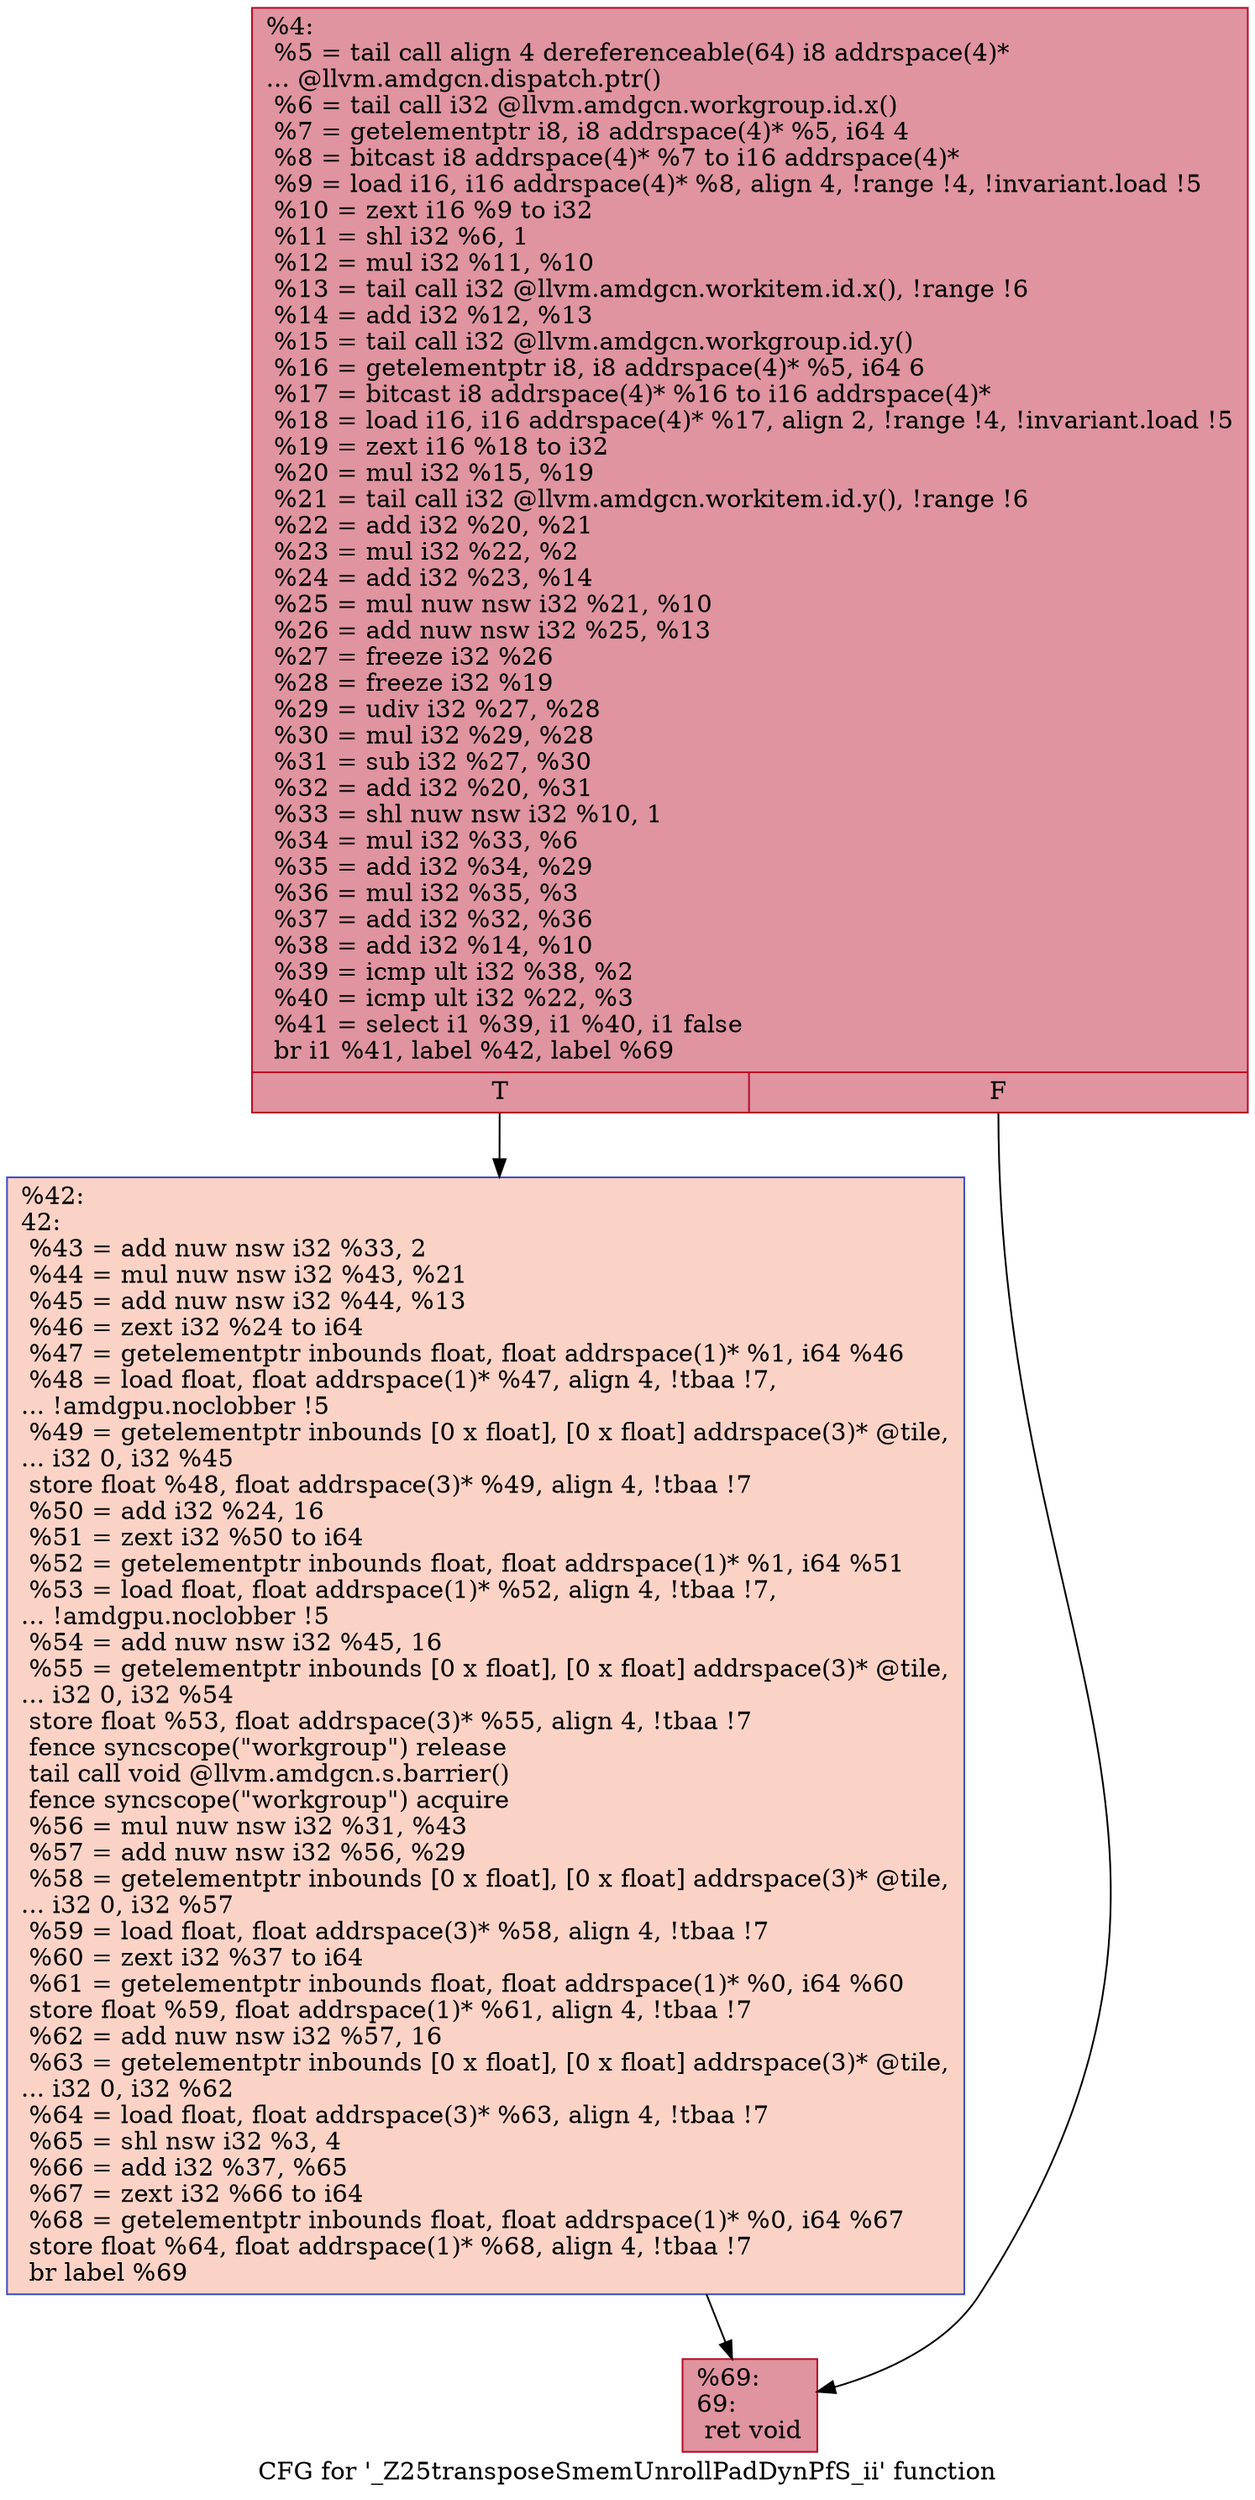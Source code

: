 digraph "CFG for '_Z25transposeSmemUnrollPadDynPfS_ii' function" {
	label="CFG for '_Z25transposeSmemUnrollPadDynPfS_ii' function";

	Node0x52fa1d0 [shape=record,color="#b70d28ff", style=filled, fillcolor="#b70d2870",label="{%4:\l  %5 = tail call align 4 dereferenceable(64) i8 addrspace(4)*\l... @llvm.amdgcn.dispatch.ptr()\l  %6 = tail call i32 @llvm.amdgcn.workgroup.id.x()\l  %7 = getelementptr i8, i8 addrspace(4)* %5, i64 4\l  %8 = bitcast i8 addrspace(4)* %7 to i16 addrspace(4)*\l  %9 = load i16, i16 addrspace(4)* %8, align 4, !range !4, !invariant.load !5\l  %10 = zext i16 %9 to i32\l  %11 = shl i32 %6, 1\l  %12 = mul i32 %11, %10\l  %13 = tail call i32 @llvm.amdgcn.workitem.id.x(), !range !6\l  %14 = add i32 %12, %13\l  %15 = tail call i32 @llvm.amdgcn.workgroup.id.y()\l  %16 = getelementptr i8, i8 addrspace(4)* %5, i64 6\l  %17 = bitcast i8 addrspace(4)* %16 to i16 addrspace(4)*\l  %18 = load i16, i16 addrspace(4)* %17, align 2, !range !4, !invariant.load !5\l  %19 = zext i16 %18 to i32\l  %20 = mul i32 %15, %19\l  %21 = tail call i32 @llvm.amdgcn.workitem.id.y(), !range !6\l  %22 = add i32 %20, %21\l  %23 = mul i32 %22, %2\l  %24 = add i32 %23, %14\l  %25 = mul nuw nsw i32 %21, %10\l  %26 = add nuw nsw i32 %25, %13\l  %27 = freeze i32 %26\l  %28 = freeze i32 %19\l  %29 = udiv i32 %27, %28\l  %30 = mul i32 %29, %28\l  %31 = sub i32 %27, %30\l  %32 = add i32 %20, %31\l  %33 = shl nuw nsw i32 %10, 1\l  %34 = mul i32 %33, %6\l  %35 = add i32 %34, %29\l  %36 = mul i32 %35, %3\l  %37 = add i32 %32, %36\l  %38 = add i32 %14, %10\l  %39 = icmp ult i32 %38, %2\l  %40 = icmp ult i32 %22, %3\l  %41 = select i1 %39, i1 %40, i1 false\l  br i1 %41, label %42, label %69\l|{<s0>T|<s1>F}}"];
	Node0x52fa1d0:s0 -> Node0x52fc490;
	Node0x52fa1d0:s1 -> Node0x52fe7e0;
	Node0x52fc490 [shape=record,color="#3d50c3ff", style=filled, fillcolor="#f59c7d70",label="{%42:\l42:                                               \l  %43 = add nuw nsw i32 %33, 2\l  %44 = mul nuw nsw i32 %43, %21\l  %45 = add nuw nsw i32 %44, %13\l  %46 = zext i32 %24 to i64\l  %47 = getelementptr inbounds float, float addrspace(1)* %1, i64 %46\l  %48 = load float, float addrspace(1)* %47, align 4, !tbaa !7,\l... !amdgpu.noclobber !5\l  %49 = getelementptr inbounds [0 x float], [0 x float] addrspace(3)* @tile,\l... i32 0, i32 %45\l  store float %48, float addrspace(3)* %49, align 4, !tbaa !7\l  %50 = add i32 %24, 16\l  %51 = zext i32 %50 to i64\l  %52 = getelementptr inbounds float, float addrspace(1)* %1, i64 %51\l  %53 = load float, float addrspace(1)* %52, align 4, !tbaa !7,\l... !amdgpu.noclobber !5\l  %54 = add nuw nsw i32 %45, 16\l  %55 = getelementptr inbounds [0 x float], [0 x float] addrspace(3)* @tile,\l... i32 0, i32 %54\l  store float %53, float addrspace(3)* %55, align 4, !tbaa !7\l  fence syncscope(\"workgroup\") release\l  tail call void @llvm.amdgcn.s.barrier()\l  fence syncscope(\"workgroup\") acquire\l  %56 = mul nuw nsw i32 %31, %43\l  %57 = add nuw nsw i32 %56, %29\l  %58 = getelementptr inbounds [0 x float], [0 x float] addrspace(3)* @tile,\l... i32 0, i32 %57\l  %59 = load float, float addrspace(3)* %58, align 4, !tbaa !7\l  %60 = zext i32 %37 to i64\l  %61 = getelementptr inbounds float, float addrspace(1)* %0, i64 %60\l  store float %59, float addrspace(1)* %61, align 4, !tbaa !7\l  %62 = add nuw nsw i32 %57, 16\l  %63 = getelementptr inbounds [0 x float], [0 x float] addrspace(3)* @tile,\l... i32 0, i32 %62\l  %64 = load float, float addrspace(3)* %63, align 4, !tbaa !7\l  %65 = shl nsw i32 %3, 4\l  %66 = add i32 %37, %65\l  %67 = zext i32 %66 to i64\l  %68 = getelementptr inbounds float, float addrspace(1)* %0, i64 %67\l  store float %64, float addrspace(1)* %68, align 4, !tbaa !7\l  br label %69\l}"];
	Node0x52fc490 -> Node0x52fe7e0;
	Node0x52fe7e0 [shape=record,color="#b70d28ff", style=filled, fillcolor="#b70d2870",label="{%69:\l69:                                               \l  ret void\l}"];
}
